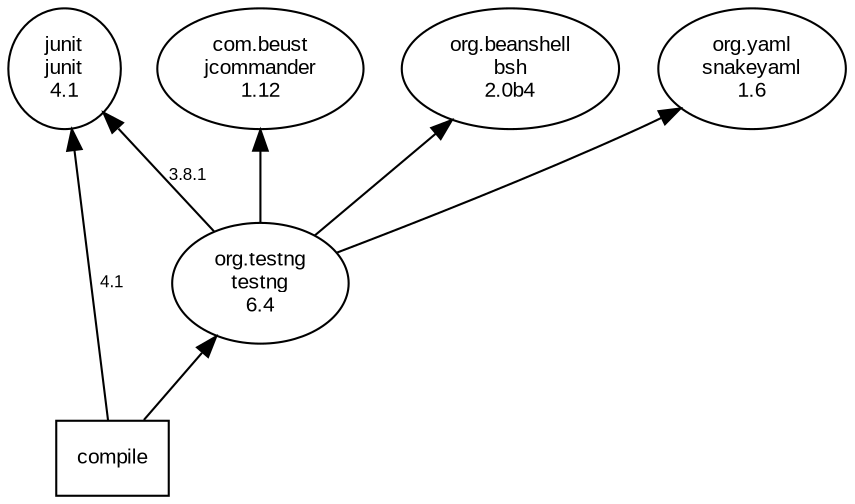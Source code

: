 digraph G {
node [shape=box,fontname="Arial",fontsize="10"];
edge [fontname="Arial",fontsize="8"];
rankdir=BT;

concentrate=false;
com_beust_jcommander_1_12 [label="com.beust\njcommander\n1.12" shape=ellipse color=black ]; 
junit_junit_4_1 [label="junit\njunit\n4.1" shape=ellipse color=black ]; 
org_beanshell_bsh_2_0b4 [label="org.beanshell\nbsh\n2.0b4" shape=ellipse color=black ]; 
org_testng_testng_6_4 [label="org.testng\ntestng\n6.4" shape=ellipse color=black ]; 
org_yaml_snakeyaml_1_6 [label="org.yaml\nsnakeyaml\n1.6" shape=ellipse color=black ]; 



compile -> junit_junit_4_1  [ label="4.1" ];
compile -> org_testng_testng_6_4  [color="black"];
org_testng_testng_6_4 -> com_beust_jcommander_1_12  [color="black"];
org_testng_testng_6_4 -> junit_junit_4_1  [ label="3.8.1" , color="black"];
org_testng_testng_6_4 -> org_beanshell_bsh_2_0b4  [color="black"];
org_testng_testng_6_4 -> org_yaml_snakeyaml_1_6  [color="black"];
}
